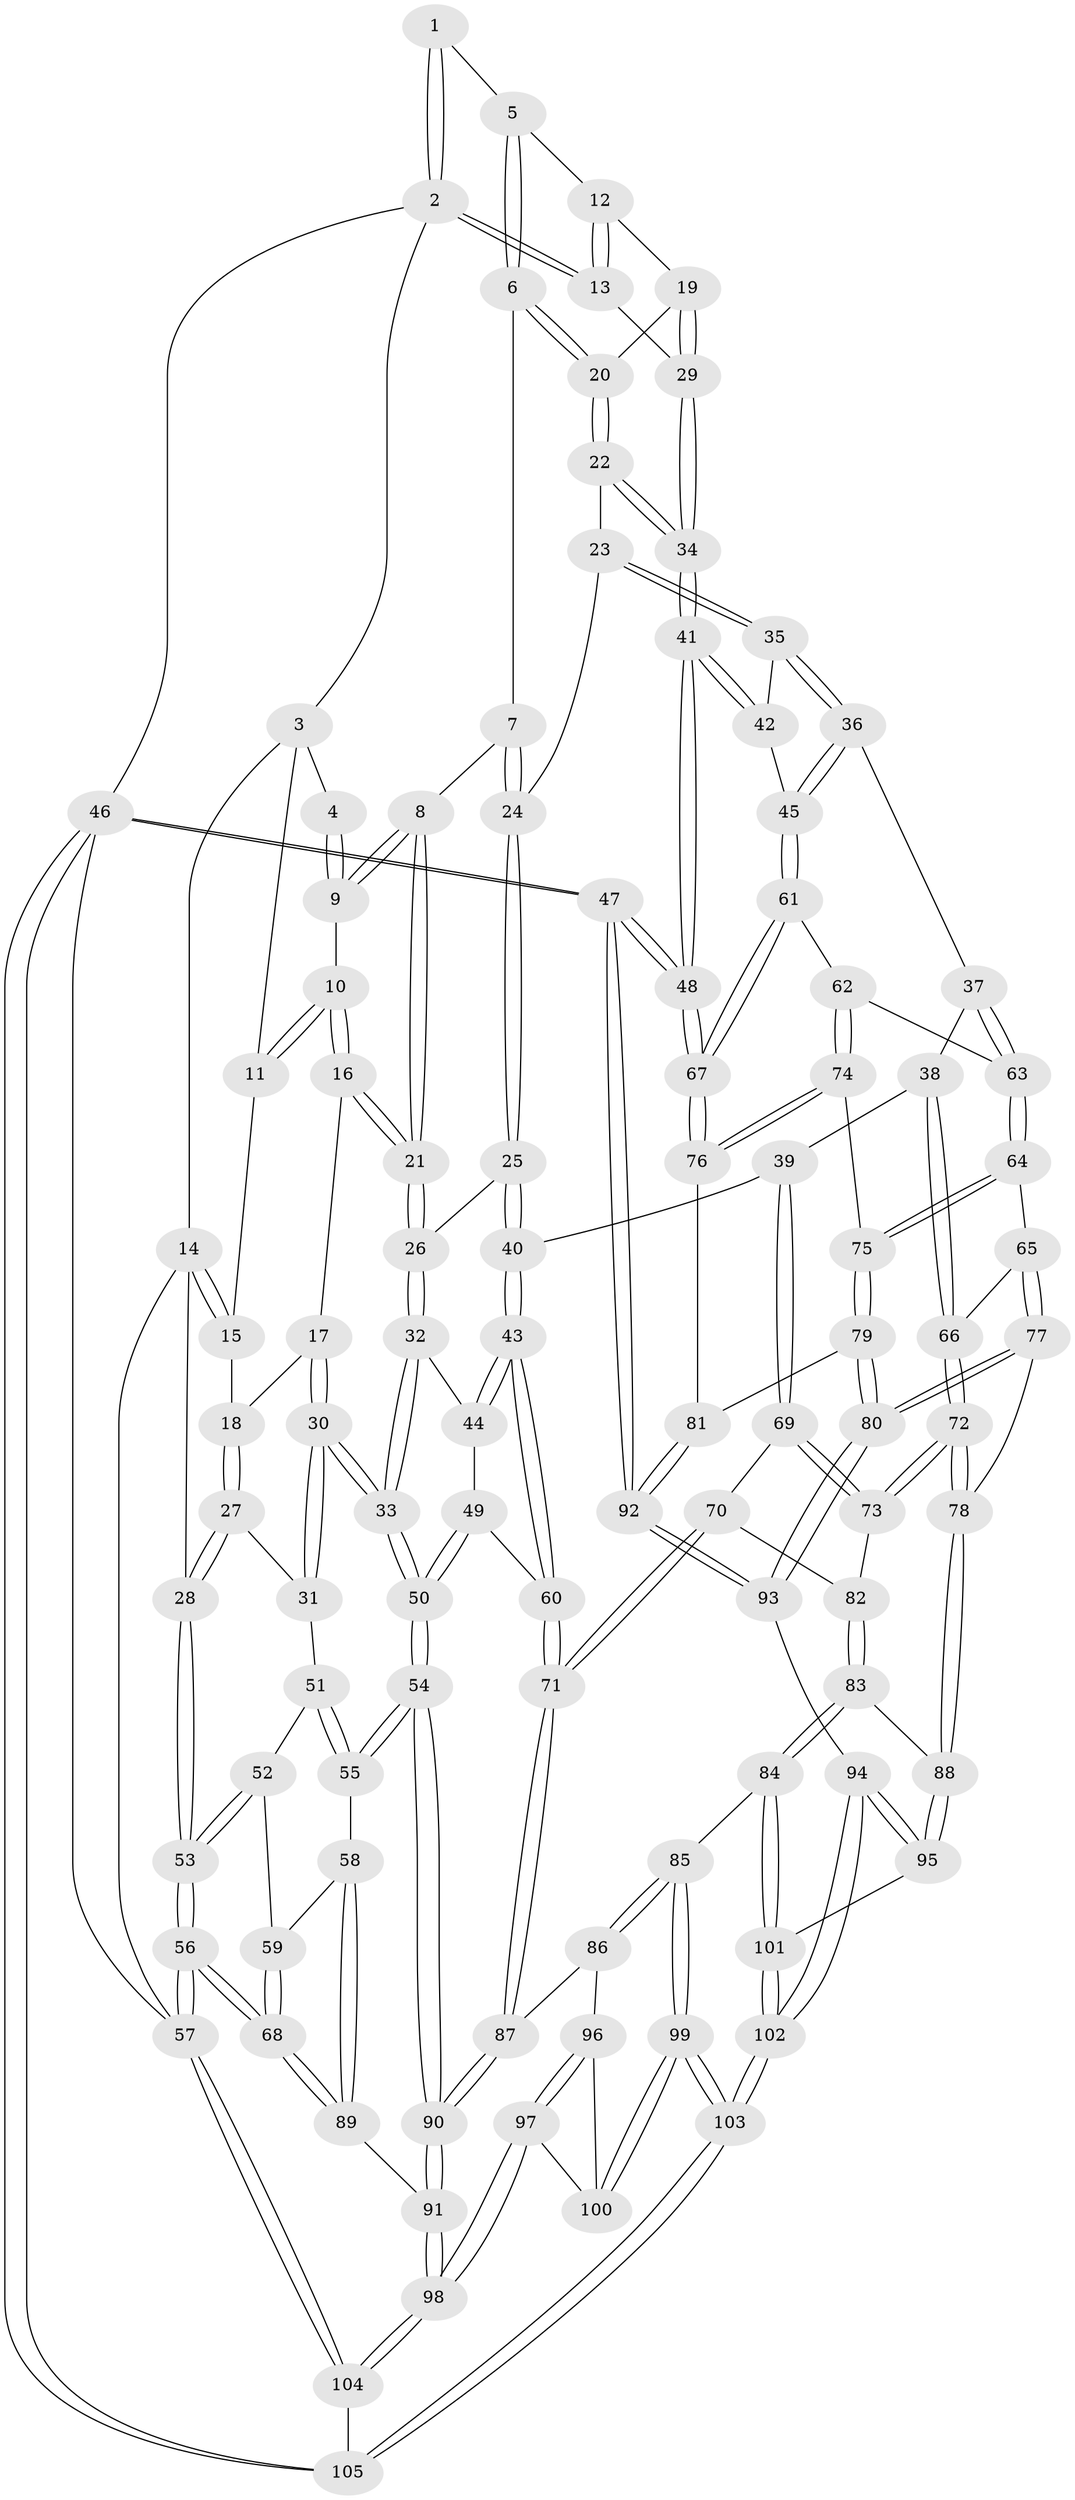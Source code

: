 // Generated by graph-tools (version 1.1) at 2025/16/03/09/25 04:16:46]
// undirected, 105 vertices, 259 edges
graph export_dot {
graph [start="1"]
  node [color=gray90,style=filled];
  1 [pos="+0.5908481971582162+0"];
  2 [pos="+1+0"];
  3 [pos="+0.3876475035282153+0"];
  4 [pos="+0.5465574515671318+0"];
  5 [pos="+0.660250179414014+0.029887301162255634"];
  6 [pos="+0.5986348350998406+0.22410966718392117"];
  7 [pos="+0.5869199594311441+0.2320898520740416"];
  8 [pos="+0.558513144797283+0.2410227274143413"];
  9 [pos="+0.5258515848765437+0.1885951313680441"];
  10 [pos="+0.34863021267622785+0.10421357814118845"];
  11 [pos="+0.3388085465507533+0.007376167837368814"];
  12 [pos="+0.775524533025048+0.13244711662910705"];
  13 [pos="+1+0"];
  14 [pos="+0+0"];
  15 [pos="+0.11151414615201076+0.13109588335064065"];
  16 [pos="+0.3408644041621157+0.22730455275239198"];
  17 [pos="+0.25463298123886796+0.2871839247196835"];
  18 [pos="+0.15461972677541244+0.26454932752332966"];
  19 [pos="+0.8014606955152037+0.23602697119462862"];
  20 [pos="+0.7885131070019656+0.27817749937089803"];
  21 [pos="+0.4692017851274978+0.3323601306841728"];
  22 [pos="+0.7915123285725043+0.31284298246865544"];
  23 [pos="+0.7846736073756646+0.3778450485445824"];
  24 [pos="+0.6809387095335667+0.4049330080963682"];
  25 [pos="+0.6192137284686664+0.43654034153794324"];
  26 [pos="+0.48299154015133916+0.40047969440198006"];
  27 [pos="+0.023633944265058448+0.3593583015343851"];
  28 [pos="+0+0.3687268005948693"];
  29 [pos="+1+0.051755026704372244"];
  30 [pos="+0.245702690413848+0.4911327256830365"];
  31 [pos="+0.21430301451376996+0.4925068697466058"];
  32 [pos="+0.42415892612064937+0.47635997814774456"];
  33 [pos="+0.28465958882925635+0.516144927634804"];
  34 [pos="+1+0.25041991468777"];
  35 [pos="+0.8285230060594068+0.429096152088801"];
  36 [pos="+0.8194019820575563+0.48774670007381105"];
  37 [pos="+0.7904117269221661+0.5639922155426165"];
  38 [pos="+0.7424757011608482+0.5868723566147431"];
  39 [pos="+0.6413648095408677+0.595823747234238"];
  40 [pos="+0.6336035997886327+0.5914024618736783"];
  41 [pos="+1+0.3735241848663509"];
  42 [pos="+0.987843576941552+0.4420261953788171"];
  43 [pos="+0.5732217677067777+0.6144539179799976"];
  44 [pos="+0.43595346694540443+0.4976154254282432"];
  45 [pos="+0.9437070450388884+0.6114466667493944"];
  46 [pos="+1+1"];
  47 [pos="+1+1"];
  48 [pos="+1+0.7169327439584424"];
  49 [pos="+0.4486648809571131+0.6139041319080514"];
  50 [pos="+0.2958753675353419+0.694600921765592"];
  51 [pos="+0.13996187200489657+0.5468645631020009"];
  52 [pos="+0.10845761631342951+0.5676921300056463"];
  53 [pos="+0+0.5100622007058602"];
  54 [pos="+0.2935614517602167+0.7185096707372681"];
  55 [pos="+0.20367856242779891+0.7094529731591925"];
  56 [pos="+0+0.8701206128418387"];
  57 [pos="+0+1"];
  58 [pos="+0.1866956907028718+0.7085265115499819"];
  59 [pos="+0.10691106633882598+0.6208019947030147"];
  60 [pos="+0.5123238480655337+0.6950977244814128"];
  61 [pos="+0.9455427741891906+0.6272374462763166"];
  62 [pos="+0.9256625965027684+0.6392850257567693"];
  63 [pos="+0.8261469105383176+0.6177048929900978"];
  64 [pos="+0.8178483123182785+0.671782621903356"];
  65 [pos="+0.8053784758423126+0.685334747369876"];
  66 [pos="+0.7486739088112024+0.6852666318513914"];
  67 [pos="+1+0.7070195906592834"];
  68 [pos="+0+0.8023921921637672"];
  69 [pos="+0.6552639313413109+0.6449174267766847"];
  70 [pos="+0.6134605084029101+0.7323713121459943"];
  71 [pos="+0.5041975206778914+0.729768769130505"];
  72 [pos="+0.7115332583549713+0.7231619464657826"];
  73 [pos="+0.7092819606240282+0.7220724213336628"];
  74 [pos="+0.9162148554192312+0.6664154904342353"];
  75 [pos="+0.8829456528658786+0.7141748702953656"];
  76 [pos="+0.9619410792068983+0.7431821664101645"];
  77 [pos="+0.8039699732782327+0.7689010873205101"];
  78 [pos="+0.7314962770202268+0.7613837694562784"];
  79 [pos="+0.8824652597200772+0.7318291847144421"];
  80 [pos="+0.8155456146785095+0.7771105470312919"];
  81 [pos="+0.9248765522354137+0.7636643746071268"];
  82 [pos="+0.6358413368765957+0.7476248803055106"];
  83 [pos="+0.6404368901351624+0.8295812744725849"];
  84 [pos="+0.6095525493281839+0.8519536051482154"];
  85 [pos="+0.5905320893049745+0.8587560662579465"];
  86 [pos="+0.5085915545178106+0.7666831204841693"];
  87 [pos="+0.49872077924470676+0.7377856248548861"];
  88 [pos="+0.701426377874401+0.8204919847034076"];
  89 [pos="+0.046102587596183346+0.7762918826167119"];
  90 [pos="+0.3070656875112567+0.7451774473343944"];
  91 [pos="+0.29024951262151827+0.8485466254826647"];
  92 [pos="+0.9197282932147408+0.9202696768566169"];
  93 [pos="+0.8509006272673892+0.894542957827301"];
  94 [pos="+0.8295552771996157+0.8988278981362705"];
  95 [pos="+0.7392369911525489+0.8679051535621269"];
  96 [pos="+0.4750338478003981+0.834612049133126"];
  97 [pos="+0.40919532404933606+0.930080478764642"];
  98 [pos="+0.2897506697873809+0.9673241661385247"];
  99 [pos="+0.5639119498338386+0.9393248723619863"];
  100 [pos="+0.5454022486410114+0.9370742332481151"];
  101 [pos="+0.6928590692074333+0.9139893590774978"];
  102 [pos="+0.6802283687680221+1"];
  103 [pos="+0.642276902681079+1"];
  104 [pos="+0.10461768930659027+1"];
  105 [pos="+0.6410518479746377+1"];
  1 -- 2;
  1 -- 2;
  1 -- 5;
  2 -- 3;
  2 -- 13;
  2 -- 13;
  2 -- 46;
  3 -- 4;
  3 -- 11;
  3 -- 14;
  4 -- 9;
  4 -- 9;
  5 -- 6;
  5 -- 6;
  5 -- 12;
  6 -- 7;
  6 -- 20;
  6 -- 20;
  7 -- 8;
  7 -- 24;
  7 -- 24;
  8 -- 9;
  8 -- 9;
  8 -- 21;
  8 -- 21;
  9 -- 10;
  10 -- 11;
  10 -- 11;
  10 -- 16;
  10 -- 16;
  11 -- 15;
  12 -- 13;
  12 -- 13;
  12 -- 19;
  13 -- 29;
  14 -- 15;
  14 -- 15;
  14 -- 28;
  14 -- 57;
  15 -- 18;
  16 -- 17;
  16 -- 21;
  16 -- 21;
  17 -- 18;
  17 -- 30;
  17 -- 30;
  18 -- 27;
  18 -- 27;
  19 -- 20;
  19 -- 29;
  19 -- 29;
  20 -- 22;
  20 -- 22;
  21 -- 26;
  21 -- 26;
  22 -- 23;
  22 -- 34;
  22 -- 34;
  23 -- 24;
  23 -- 35;
  23 -- 35;
  24 -- 25;
  24 -- 25;
  25 -- 26;
  25 -- 40;
  25 -- 40;
  26 -- 32;
  26 -- 32;
  27 -- 28;
  27 -- 28;
  27 -- 31;
  28 -- 53;
  28 -- 53;
  29 -- 34;
  29 -- 34;
  30 -- 31;
  30 -- 31;
  30 -- 33;
  30 -- 33;
  31 -- 51;
  32 -- 33;
  32 -- 33;
  32 -- 44;
  33 -- 50;
  33 -- 50;
  34 -- 41;
  34 -- 41;
  35 -- 36;
  35 -- 36;
  35 -- 42;
  36 -- 37;
  36 -- 45;
  36 -- 45;
  37 -- 38;
  37 -- 63;
  37 -- 63;
  38 -- 39;
  38 -- 66;
  38 -- 66;
  39 -- 40;
  39 -- 69;
  39 -- 69;
  40 -- 43;
  40 -- 43;
  41 -- 42;
  41 -- 42;
  41 -- 48;
  41 -- 48;
  42 -- 45;
  43 -- 44;
  43 -- 44;
  43 -- 60;
  43 -- 60;
  44 -- 49;
  45 -- 61;
  45 -- 61;
  46 -- 47;
  46 -- 47;
  46 -- 105;
  46 -- 105;
  46 -- 57;
  47 -- 48;
  47 -- 48;
  47 -- 92;
  47 -- 92;
  48 -- 67;
  48 -- 67;
  49 -- 50;
  49 -- 50;
  49 -- 60;
  50 -- 54;
  50 -- 54;
  51 -- 52;
  51 -- 55;
  51 -- 55;
  52 -- 53;
  52 -- 53;
  52 -- 59;
  53 -- 56;
  53 -- 56;
  54 -- 55;
  54 -- 55;
  54 -- 90;
  54 -- 90;
  55 -- 58;
  56 -- 57;
  56 -- 57;
  56 -- 68;
  56 -- 68;
  57 -- 104;
  57 -- 104;
  58 -- 59;
  58 -- 89;
  58 -- 89;
  59 -- 68;
  59 -- 68;
  60 -- 71;
  60 -- 71;
  61 -- 62;
  61 -- 67;
  61 -- 67;
  62 -- 63;
  62 -- 74;
  62 -- 74;
  63 -- 64;
  63 -- 64;
  64 -- 65;
  64 -- 75;
  64 -- 75;
  65 -- 66;
  65 -- 77;
  65 -- 77;
  66 -- 72;
  66 -- 72;
  67 -- 76;
  67 -- 76;
  68 -- 89;
  68 -- 89;
  69 -- 70;
  69 -- 73;
  69 -- 73;
  70 -- 71;
  70 -- 71;
  70 -- 82;
  71 -- 87;
  71 -- 87;
  72 -- 73;
  72 -- 73;
  72 -- 78;
  72 -- 78;
  73 -- 82;
  74 -- 75;
  74 -- 76;
  74 -- 76;
  75 -- 79;
  75 -- 79;
  76 -- 81;
  77 -- 78;
  77 -- 80;
  77 -- 80;
  78 -- 88;
  78 -- 88;
  79 -- 80;
  79 -- 80;
  79 -- 81;
  80 -- 93;
  80 -- 93;
  81 -- 92;
  81 -- 92;
  82 -- 83;
  82 -- 83;
  83 -- 84;
  83 -- 84;
  83 -- 88;
  84 -- 85;
  84 -- 101;
  84 -- 101;
  85 -- 86;
  85 -- 86;
  85 -- 99;
  85 -- 99;
  86 -- 87;
  86 -- 96;
  87 -- 90;
  87 -- 90;
  88 -- 95;
  88 -- 95;
  89 -- 91;
  90 -- 91;
  90 -- 91;
  91 -- 98;
  91 -- 98;
  92 -- 93;
  92 -- 93;
  93 -- 94;
  94 -- 95;
  94 -- 95;
  94 -- 102;
  94 -- 102;
  95 -- 101;
  96 -- 97;
  96 -- 97;
  96 -- 100;
  97 -- 98;
  97 -- 98;
  97 -- 100;
  98 -- 104;
  98 -- 104;
  99 -- 100;
  99 -- 100;
  99 -- 103;
  99 -- 103;
  101 -- 102;
  101 -- 102;
  102 -- 103;
  102 -- 103;
  103 -- 105;
  103 -- 105;
  104 -- 105;
}
